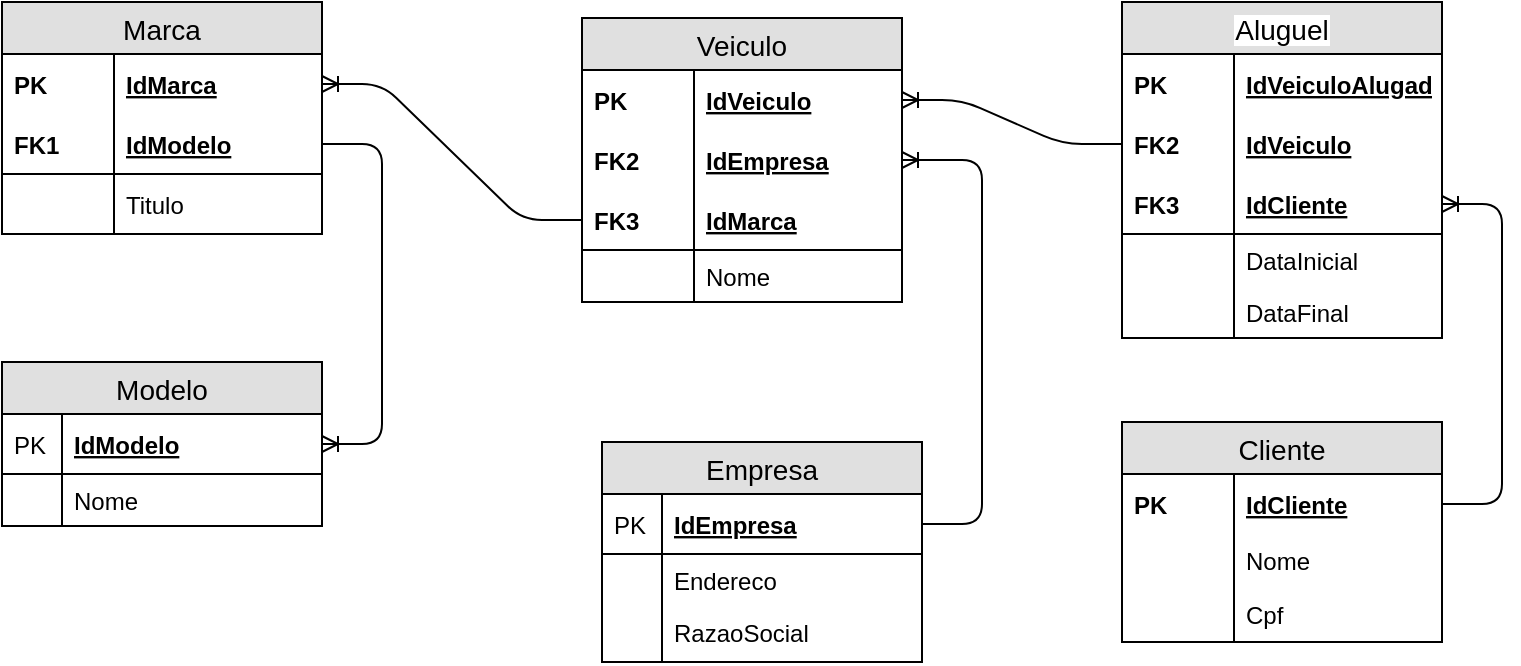 <mxfile version="12.5.8" type="device"><diagram id="Kd_MjsEYPKWGzM3O80LG" name="Page-1"><mxGraphModel dx="1221" dy="682" grid="1" gridSize="10" guides="1" tooltips="1" connect="0" arrows="1" fold="1" page="1" pageScale="1" pageWidth="827" pageHeight="1169" math="0" shadow="0"><root><mxCell id="0"/><mxCell id="1" parent="0"/><mxCell id="nDTaeqGDhioqZzAt_xb9-1" value="Empresa" style="swimlane;fontStyle=0;childLayout=stackLayout;horizontal=1;startSize=26;fillColor=#e0e0e0;horizontalStack=0;resizeParent=1;resizeParentMax=0;resizeLast=0;collapsible=1;marginBottom=0;swimlaneFillColor=#ffffff;align=center;fontSize=14;" vertex="1" parent="1"><mxGeometry x="360" y="260" width="160" height="110" as="geometry"><mxRectangle x="20" y="20" width="90" height="26" as="alternateBounds"/></mxGeometry></mxCell><mxCell id="nDTaeqGDhioqZzAt_xb9-2" value="IdEmpresa" style="shape=partialRectangle;top=0;left=0;right=0;bottom=1;align=left;verticalAlign=middle;fillColor=none;spacingLeft=34;spacingRight=4;overflow=hidden;rotatable=0;points=[[0,0.5],[1,0.5]];portConstraint=eastwest;dropTarget=0;fontStyle=5;fontSize=12;" vertex="1" parent="nDTaeqGDhioqZzAt_xb9-1"><mxGeometry y="26" width="160" height="30" as="geometry"/></mxCell><mxCell id="nDTaeqGDhioqZzAt_xb9-3" value="PK" style="shape=partialRectangle;top=0;left=0;bottom=0;fillColor=none;align=left;verticalAlign=middle;spacingLeft=4;spacingRight=4;overflow=hidden;rotatable=0;points=[];portConstraint=eastwest;part=1;fontSize=12;" vertex="1" connectable="0" parent="nDTaeqGDhioqZzAt_xb9-2"><mxGeometry width="30" height="30" as="geometry"/></mxCell><mxCell id="nDTaeqGDhioqZzAt_xb9-4" value="Endereco" style="shape=partialRectangle;top=0;left=0;right=0;bottom=0;align=left;verticalAlign=top;fillColor=none;spacingLeft=34;spacingRight=4;overflow=hidden;rotatable=0;points=[[0,0.5],[1,0.5]];portConstraint=eastwest;dropTarget=0;fontSize=12;" vertex="1" parent="nDTaeqGDhioqZzAt_xb9-1"><mxGeometry y="56" width="160" height="26" as="geometry"/></mxCell><mxCell id="nDTaeqGDhioqZzAt_xb9-5" value="" style="shape=partialRectangle;top=0;left=0;bottom=0;fillColor=none;align=left;verticalAlign=top;spacingLeft=4;spacingRight=4;overflow=hidden;rotatable=0;points=[];portConstraint=eastwest;part=1;fontSize=12;" vertex="1" connectable="0" parent="nDTaeqGDhioqZzAt_xb9-4"><mxGeometry width="30" height="26" as="geometry"/></mxCell><mxCell id="nDTaeqGDhioqZzAt_xb9-6" value="RazaoSocial" style="shape=partialRectangle;top=0;left=0;right=0;bottom=0;align=left;verticalAlign=top;fillColor=none;spacingLeft=34;spacingRight=4;overflow=hidden;rotatable=0;points=[[0,0.5],[1,0.5]];portConstraint=eastwest;dropTarget=0;fontSize=12;" vertex="1" parent="nDTaeqGDhioqZzAt_xb9-1"><mxGeometry y="82" width="160" height="26" as="geometry"/></mxCell><mxCell id="nDTaeqGDhioqZzAt_xb9-7" value="" style="shape=partialRectangle;top=0;left=0;bottom=0;fillColor=none;align=left;verticalAlign=top;spacingLeft=4;spacingRight=4;overflow=hidden;rotatable=0;points=[];portConstraint=eastwest;part=1;fontSize=12;" vertex="1" connectable="0" parent="nDTaeqGDhioqZzAt_xb9-6"><mxGeometry width="30" height="26" as="geometry"/></mxCell><mxCell id="nDTaeqGDhioqZzAt_xb9-8" value="" style="shape=partialRectangle;top=0;left=0;right=0;bottom=0;align=left;verticalAlign=top;fillColor=none;spacingLeft=34;spacingRight=4;overflow=hidden;rotatable=0;points=[[0,0.5],[1,0.5]];portConstraint=eastwest;dropTarget=0;fontSize=12;" vertex="1" parent="nDTaeqGDhioqZzAt_xb9-1"><mxGeometry y="108" width="160" height="2" as="geometry"/></mxCell><mxCell id="nDTaeqGDhioqZzAt_xb9-9" value="" style="shape=partialRectangle;top=0;left=0;bottom=0;fillColor=none;align=left;verticalAlign=top;spacingLeft=4;spacingRight=4;overflow=hidden;rotatable=0;points=[];portConstraint=eastwest;part=1;fontSize=12;" vertex="1" connectable="0" parent="nDTaeqGDhioqZzAt_xb9-8"><mxGeometry width="30" height="2" as="geometry"/></mxCell><mxCell id="nDTaeqGDhioqZzAt_xb9-10" value="" style="shape=partialRectangle;top=0;left=0;right=0;bottom=0;align=left;verticalAlign=top;fillColor=none;spacingLeft=34;spacingRight=4;overflow=hidden;rotatable=0;points=[[0,0.5],[1,0.5]];portConstraint=eastwest;dropTarget=0;fontSize=12;" vertex="1" parent="nDTaeqGDhioqZzAt_xb9-1"><mxGeometry y="110" width="160" as="geometry"/></mxCell><mxCell id="nDTaeqGDhioqZzAt_xb9-11" value="" style="shape=partialRectangle;top=0;left=0;bottom=0;fillColor=none;align=left;verticalAlign=top;spacingLeft=4;spacingRight=4;overflow=hidden;rotatable=0;points=[];portConstraint=eastwest;part=1;fontSize=12;" vertex="1" connectable="0" parent="nDTaeqGDhioqZzAt_xb9-10"><mxGeometry width="30" as="geometry"/></mxCell><mxCell id="nDTaeqGDhioqZzAt_xb9-34" value="Modelo" style="swimlane;fontStyle=0;childLayout=stackLayout;horizontal=1;startSize=26;fillColor=#e0e0e0;horizontalStack=0;resizeParent=1;resizeParentMax=0;resizeLast=0;collapsible=1;marginBottom=0;swimlaneFillColor=#ffffff;align=center;fontSize=14;" vertex="1" parent="1"><mxGeometry x="60" y="220" width="160" height="82" as="geometry"/></mxCell><mxCell id="nDTaeqGDhioqZzAt_xb9-35" value="IdModelo" style="shape=partialRectangle;top=0;left=0;right=0;bottom=1;align=left;verticalAlign=middle;fillColor=none;spacingLeft=34;spacingRight=4;overflow=hidden;rotatable=0;points=[[0,0.5],[1,0.5]];portConstraint=eastwest;dropTarget=0;fontStyle=5;fontSize=12;" vertex="1" parent="nDTaeqGDhioqZzAt_xb9-34"><mxGeometry y="26" width="160" height="30" as="geometry"/></mxCell><mxCell id="nDTaeqGDhioqZzAt_xb9-36" value="PK" style="shape=partialRectangle;top=0;left=0;bottom=0;fillColor=none;align=left;verticalAlign=middle;spacingLeft=4;spacingRight=4;overflow=hidden;rotatable=0;points=[];portConstraint=eastwest;part=1;fontSize=12;" vertex="1" connectable="0" parent="nDTaeqGDhioqZzAt_xb9-35"><mxGeometry width="30" height="30" as="geometry"/></mxCell><mxCell id="nDTaeqGDhioqZzAt_xb9-37" value="Nome" style="shape=partialRectangle;top=0;left=0;right=0;bottom=0;align=left;verticalAlign=top;fillColor=none;spacingLeft=34;spacingRight=4;overflow=hidden;rotatable=0;points=[[0,0.5],[1,0.5]];portConstraint=eastwest;dropTarget=0;fontSize=12;" vertex="1" parent="nDTaeqGDhioqZzAt_xb9-34"><mxGeometry y="56" width="160" height="26" as="geometry"/></mxCell><mxCell id="nDTaeqGDhioqZzAt_xb9-38" value="" style="shape=partialRectangle;top=0;left=0;bottom=0;fillColor=none;align=left;verticalAlign=top;spacingLeft=4;spacingRight=4;overflow=hidden;rotatable=0;points=[];portConstraint=eastwest;part=1;fontSize=12;" vertex="1" connectable="0" parent="nDTaeqGDhioqZzAt_xb9-37"><mxGeometry width="30" height="26" as="geometry"/></mxCell><mxCell id="nDTaeqGDhioqZzAt_xb9-63" value="Veiculo" style="swimlane;fontStyle=0;childLayout=stackLayout;horizontal=1;startSize=26;fillColor=#e0e0e0;horizontalStack=0;resizeParent=1;resizeParentMax=0;resizeLast=0;collapsible=1;marginBottom=0;swimlaneFillColor=#ffffff;align=center;fontSize=14;" vertex="1" parent="1"><mxGeometry x="350" y="48" width="160" height="142" as="geometry"/></mxCell><mxCell id="nDTaeqGDhioqZzAt_xb9-64" value="IdVeiculo" style="shape=partialRectangle;top=0;left=0;right=0;bottom=0;align=left;verticalAlign=middle;fillColor=none;spacingLeft=60;spacingRight=4;overflow=hidden;rotatable=0;points=[[0,0.5],[1,0.5]];portConstraint=eastwest;dropTarget=0;fontStyle=5;fontSize=12;" vertex="1" parent="nDTaeqGDhioqZzAt_xb9-63"><mxGeometry y="26" width="160" height="30" as="geometry"/></mxCell><mxCell id="nDTaeqGDhioqZzAt_xb9-65" value="PK" style="shape=partialRectangle;fontStyle=1;top=0;left=0;bottom=0;fillColor=none;align=left;verticalAlign=middle;spacingLeft=4;spacingRight=4;overflow=hidden;rotatable=0;points=[];portConstraint=eastwest;part=1;fontSize=12;" vertex="1" connectable="0" parent="nDTaeqGDhioqZzAt_xb9-64"><mxGeometry width="56" height="30" as="geometry"/></mxCell><mxCell id="nDTaeqGDhioqZzAt_xb9-183" value="IdEmpresa" style="shape=partialRectangle;top=0;left=0;right=0;bottom=0;align=left;verticalAlign=middle;fillColor=none;spacingLeft=60;spacingRight=4;overflow=hidden;rotatable=0;points=[[0,0.5],[1,0.5]];portConstraint=eastwest;dropTarget=0;fontStyle=5;fontSize=12;" vertex="1" parent="nDTaeqGDhioqZzAt_xb9-63"><mxGeometry y="56" width="160" height="30" as="geometry"/></mxCell><mxCell id="nDTaeqGDhioqZzAt_xb9-184" value="FK2" style="shape=partialRectangle;fontStyle=1;top=0;left=0;bottom=0;fillColor=none;align=left;verticalAlign=middle;spacingLeft=4;spacingRight=4;overflow=hidden;rotatable=0;points=[];portConstraint=eastwest;part=1;fontSize=12;" vertex="1" connectable="0" parent="nDTaeqGDhioqZzAt_xb9-183"><mxGeometry width="56" height="30" as="geometry"/></mxCell><mxCell id="nDTaeqGDhioqZzAt_xb9-66" value="IdMarca" style="shape=partialRectangle;top=0;left=0;right=0;bottom=1;align=left;verticalAlign=middle;fillColor=none;spacingLeft=60;spacingRight=4;overflow=hidden;rotatable=0;points=[[0,0.5],[1,0.5]];portConstraint=eastwest;dropTarget=0;fontStyle=5;fontSize=12;" vertex="1" parent="nDTaeqGDhioqZzAt_xb9-63"><mxGeometry y="86" width="160" height="30" as="geometry"/></mxCell><mxCell id="nDTaeqGDhioqZzAt_xb9-67" value="FK3" style="shape=partialRectangle;fontStyle=1;top=0;left=0;bottom=0;fillColor=none;align=left;verticalAlign=middle;spacingLeft=4;spacingRight=4;overflow=hidden;rotatable=0;points=[];portConstraint=eastwest;part=1;fontSize=12;" vertex="1" connectable="0" parent="nDTaeqGDhioqZzAt_xb9-66"><mxGeometry width="56" height="30" as="geometry"/></mxCell><mxCell id="nDTaeqGDhioqZzAt_xb9-68" value="Nome" style="shape=partialRectangle;top=0;left=0;right=0;bottom=0;align=left;verticalAlign=top;fillColor=none;spacingLeft=60;spacingRight=4;overflow=hidden;rotatable=0;points=[[0,0.5],[1,0.5]];portConstraint=eastwest;dropTarget=0;fontSize=12;" vertex="1" parent="nDTaeqGDhioqZzAt_xb9-63"><mxGeometry y="116" width="160" height="26" as="geometry"/></mxCell><mxCell id="nDTaeqGDhioqZzAt_xb9-69" value="" style="shape=partialRectangle;top=0;left=0;bottom=0;fillColor=none;align=left;verticalAlign=top;spacingLeft=4;spacingRight=4;overflow=hidden;rotatable=0;points=[];portConstraint=eastwest;part=1;fontSize=12;" vertex="1" connectable="0" parent="nDTaeqGDhioqZzAt_xb9-68"><mxGeometry width="56" height="26" as="geometry"/></mxCell><mxCell id="nDTaeqGDhioqZzAt_xb9-105" value="Marca" style="swimlane;fontStyle=0;childLayout=stackLayout;horizontal=1;startSize=26;fillColor=#e0e0e0;horizontalStack=0;resizeParent=1;resizeParentMax=0;resizeLast=0;collapsible=1;marginBottom=0;swimlaneFillColor=#ffffff;align=center;fontSize=14;" vertex="1" parent="1"><mxGeometry x="60" y="40" width="160" height="116" as="geometry"/></mxCell><mxCell id="nDTaeqGDhioqZzAt_xb9-106" value="IdMarca" style="shape=partialRectangle;top=0;left=0;right=0;bottom=0;align=left;verticalAlign=middle;fillColor=none;spacingLeft=60;spacingRight=4;overflow=hidden;rotatable=0;points=[[0,0.5],[1,0.5]];portConstraint=eastwest;dropTarget=0;fontStyle=5;fontSize=12;" vertex="1" parent="nDTaeqGDhioqZzAt_xb9-105"><mxGeometry y="26" width="160" height="30" as="geometry"/></mxCell><mxCell id="nDTaeqGDhioqZzAt_xb9-107" value="PK" style="shape=partialRectangle;fontStyle=1;top=0;left=0;bottom=0;fillColor=none;align=left;verticalAlign=middle;spacingLeft=4;spacingRight=4;overflow=hidden;rotatable=0;points=[];portConstraint=eastwest;part=1;fontSize=12;" vertex="1" connectable="0" parent="nDTaeqGDhioqZzAt_xb9-106"><mxGeometry width="56" height="30" as="geometry"/></mxCell><mxCell id="nDTaeqGDhioqZzAt_xb9-108" value="IdModelo" style="shape=partialRectangle;top=0;left=0;right=0;bottom=1;align=left;verticalAlign=middle;fillColor=none;spacingLeft=60;spacingRight=4;overflow=hidden;rotatable=0;points=[[0,0.5],[1,0.5]];portConstraint=eastwest;dropTarget=0;fontStyle=5;fontSize=12;" vertex="1" parent="nDTaeqGDhioqZzAt_xb9-105"><mxGeometry y="56" width="160" height="30" as="geometry"/></mxCell><mxCell id="nDTaeqGDhioqZzAt_xb9-109" value="FK1" style="shape=partialRectangle;fontStyle=1;top=0;left=0;bottom=0;fillColor=none;align=left;verticalAlign=middle;spacingLeft=4;spacingRight=4;overflow=hidden;rotatable=0;points=[];portConstraint=eastwest;part=1;fontSize=12;" vertex="1" connectable="0" parent="nDTaeqGDhioqZzAt_xb9-108"><mxGeometry width="56" height="30" as="geometry"/></mxCell><mxCell id="nDTaeqGDhioqZzAt_xb9-143" value="Titulo" style="shape=partialRectangle;top=0;left=0;right=0;bottom=1;align=left;verticalAlign=middle;fillColor=none;spacingLeft=60;spacingRight=4;overflow=hidden;rotatable=0;points=[[0,0.5],[1,0.5]];portConstraint=eastwest;dropTarget=0;fontStyle=0;fontSize=12;" vertex="1" parent="nDTaeqGDhioqZzAt_xb9-105"><mxGeometry y="86" width="160" height="30" as="geometry"/></mxCell><mxCell id="nDTaeqGDhioqZzAt_xb9-144" value="" style="shape=partialRectangle;fontStyle=1;top=0;left=0;bottom=0;fillColor=none;align=left;verticalAlign=middle;spacingLeft=4;spacingRight=4;overflow=hidden;rotatable=0;points=[];portConstraint=eastwest;part=1;fontSize=12;" vertex="1" connectable="0" parent="nDTaeqGDhioqZzAt_xb9-143"><mxGeometry width="56" height="30" as="geometry"/></mxCell><mxCell id="nDTaeqGDhioqZzAt_xb9-120" value="Cliente" style="swimlane;fontStyle=0;childLayout=stackLayout;horizontal=1;startSize=26;fillColor=#e0e0e0;horizontalStack=0;resizeParent=1;resizeParentMax=0;resizeLast=0;collapsible=1;marginBottom=0;swimlaneFillColor=#ffffff;align=center;fontSize=14;" vertex="1" parent="1"><mxGeometry x="620" y="250" width="160" height="110" as="geometry"/></mxCell><mxCell id="nDTaeqGDhioqZzAt_xb9-121" value="IdCliente" style="shape=partialRectangle;top=0;left=0;right=0;bottom=0;align=left;verticalAlign=middle;fillColor=none;spacingLeft=60;spacingRight=4;overflow=hidden;rotatable=0;points=[[0,0.5],[1,0.5]];portConstraint=eastwest;dropTarget=0;fontStyle=5;fontSize=12;" vertex="1" parent="nDTaeqGDhioqZzAt_xb9-120"><mxGeometry y="26" width="160" height="30" as="geometry"/></mxCell><mxCell id="nDTaeqGDhioqZzAt_xb9-122" value="PK" style="shape=partialRectangle;fontStyle=1;top=0;left=0;bottom=0;fillColor=none;align=left;verticalAlign=middle;spacingLeft=4;spacingRight=4;overflow=hidden;rotatable=0;points=[];portConstraint=eastwest;part=1;fontSize=12;" vertex="1" connectable="0" parent="nDTaeqGDhioqZzAt_xb9-121"><mxGeometry width="56" height="30" as="geometry"/></mxCell><mxCell id="nDTaeqGDhioqZzAt_xb9-125" value="Nome" style="shape=partialRectangle;top=0;left=0;right=0;bottom=0;align=left;verticalAlign=top;fillColor=none;spacingLeft=60;spacingRight=4;overflow=hidden;rotatable=0;points=[[0,0.5],[1,0.5]];portConstraint=eastwest;dropTarget=0;fontSize=12;" vertex="1" parent="nDTaeqGDhioqZzAt_xb9-120"><mxGeometry y="56" width="160" height="27" as="geometry"/></mxCell><mxCell id="nDTaeqGDhioqZzAt_xb9-126" value="" style="shape=partialRectangle;top=0;left=0;bottom=0;fillColor=none;align=left;verticalAlign=top;spacingLeft=4;spacingRight=4;overflow=hidden;rotatable=0;points=[];portConstraint=eastwest;part=1;fontSize=12;" vertex="1" connectable="0" parent="nDTaeqGDhioqZzAt_xb9-125"><mxGeometry width="56" height="26" as="geometry"/></mxCell><mxCell id="nDTaeqGDhioqZzAt_xb9-131" value="Cpf" style="shape=partialRectangle;top=0;left=0;right=0;bottom=0;align=left;verticalAlign=top;fillColor=none;spacingLeft=60;spacingRight=4;overflow=hidden;rotatable=0;points=[[0,0.5],[1,0.5]];portConstraint=eastwest;dropTarget=0;fontSize=12;" vertex="1" parent="nDTaeqGDhioqZzAt_xb9-120"><mxGeometry y="83" width="160" height="27" as="geometry"/></mxCell><mxCell id="nDTaeqGDhioqZzAt_xb9-132" value="" style="shape=partialRectangle;top=0;left=0;bottom=0;fillColor=none;align=left;verticalAlign=top;spacingLeft=4;spacingRight=4;overflow=hidden;rotatable=0;points=[];portConstraint=eastwest;part=1;fontSize=12;" vertex="1" connectable="0" parent="nDTaeqGDhioqZzAt_xb9-131"><mxGeometry width="56" height="26" as="geometry"/></mxCell><mxCell id="nDTaeqGDhioqZzAt_xb9-162" value="Aluguel" style="swimlane;fontStyle=0;childLayout=stackLayout;horizontal=1;startSize=26;fillColor=#e0e0e0;horizontalStack=0;resizeParent=1;resizeParentMax=0;resizeLast=0;collapsible=1;marginBottom=0;swimlaneFillColor=#ffffff;align=center;fontSize=14;labelBackgroundColor=#ffffff;" vertex="1" parent="1"><mxGeometry x="620" y="40" width="160" height="168" as="geometry"/></mxCell><mxCell id="nDTaeqGDhioqZzAt_xb9-163" value="IdVeiculoAlugado" style="shape=partialRectangle;top=0;left=0;right=0;bottom=0;align=left;verticalAlign=middle;fillColor=none;spacingLeft=60;spacingRight=4;overflow=hidden;rotatable=0;points=[[0,0.5],[1,0.5]];portConstraint=eastwest;dropTarget=0;fontStyle=5;fontSize=12;" vertex="1" parent="nDTaeqGDhioqZzAt_xb9-162"><mxGeometry y="26" width="160" height="30" as="geometry"/></mxCell><mxCell id="nDTaeqGDhioqZzAt_xb9-164" value="PK" style="shape=partialRectangle;fontStyle=1;top=0;left=0;bottom=0;fillColor=none;align=left;verticalAlign=middle;spacingLeft=4;spacingRight=4;overflow=hidden;rotatable=0;points=[];portConstraint=eastwest;part=1;fontSize=12;" vertex="1" connectable="0" parent="nDTaeqGDhioqZzAt_xb9-163"><mxGeometry width="56" height="30" as="geometry"/></mxCell><mxCell id="nDTaeqGDhioqZzAt_xb9-178" value="IdVeiculo" style="shape=partialRectangle;top=0;left=0;right=0;bottom=0;align=left;verticalAlign=middle;fillColor=none;spacingLeft=60;spacingRight=4;overflow=hidden;rotatable=0;points=[[0,0.5],[1,0.5]];portConstraint=eastwest;dropTarget=0;fontStyle=5;fontSize=12;" vertex="1" parent="nDTaeqGDhioqZzAt_xb9-162"><mxGeometry y="56" width="160" height="30" as="geometry"/></mxCell><mxCell id="nDTaeqGDhioqZzAt_xb9-179" value="FK2" style="shape=partialRectangle;fontStyle=1;top=0;left=0;bottom=0;fillColor=none;align=left;verticalAlign=middle;spacingLeft=4;spacingRight=4;overflow=hidden;rotatable=0;points=[];portConstraint=eastwest;part=1;fontSize=12;" vertex="1" connectable="0" parent="nDTaeqGDhioqZzAt_xb9-178"><mxGeometry width="56" height="30" as="geometry"/></mxCell><mxCell id="nDTaeqGDhioqZzAt_xb9-165" value="IdCliente" style="shape=partialRectangle;top=0;left=0;right=0;bottom=1;align=left;verticalAlign=middle;fillColor=none;spacingLeft=60;spacingRight=4;overflow=hidden;rotatable=0;points=[[0,0.5],[1,0.5]];portConstraint=eastwest;dropTarget=0;fontStyle=5;fontSize=12;" vertex="1" parent="nDTaeqGDhioqZzAt_xb9-162"><mxGeometry y="86" width="160" height="30" as="geometry"/></mxCell><mxCell id="nDTaeqGDhioqZzAt_xb9-166" value="FK3" style="shape=partialRectangle;fontStyle=1;top=0;left=0;bottom=0;fillColor=none;align=left;verticalAlign=middle;spacingLeft=4;spacingRight=4;overflow=hidden;rotatable=0;points=[];portConstraint=eastwest;part=1;fontSize=12;" vertex="1" connectable="0" parent="nDTaeqGDhioqZzAt_xb9-165"><mxGeometry width="56" height="30" as="geometry"/></mxCell><mxCell id="nDTaeqGDhioqZzAt_xb9-167" value="DataInicial" style="shape=partialRectangle;top=0;left=0;right=0;bottom=0;align=left;verticalAlign=top;fillColor=none;spacingLeft=60;spacingRight=4;overflow=hidden;rotatable=0;points=[[0,0.5],[1,0.5]];portConstraint=eastwest;dropTarget=0;fontSize=12;" vertex="1" parent="nDTaeqGDhioqZzAt_xb9-162"><mxGeometry y="116" width="160" height="26" as="geometry"/></mxCell><mxCell id="nDTaeqGDhioqZzAt_xb9-168" value="" style="shape=partialRectangle;top=0;left=0;bottom=0;fillColor=none;align=left;verticalAlign=top;spacingLeft=4;spacingRight=4;overflow=hidden;rotatable=0;points=[];portConstraint=eastwest;part=1;fontSize=12;" vertex="1" connectable="0" parent="nDTaeqGDhioqZzAt_xb9-167"><mxGeometry width="56" height="26" as="geometry"/></mxCell><mxCell id="nDTaeqGDhioqZzAt_xb9-173" value="DataFinal" style="shape=partialRectangle;top=0;left=0;right=0;bottom=0;align=left;verticalAlign=top;fillColor=none;spacingLeft=60;spacingRight=4;overflow=hidden;rotatable=0;points=[[0,0.5],[1,0.5]];portConstraint=eastwest;dropTarget=0;fontSize=12;" vertex="1" parent="nDTaeqGDhioqZzAt_xb9-162"><mxGeometry y="142" width="160" height="26" as="geometry"/></mxCell><mxCell id="nDTaeqGDhioqZzAt_xb9-174" value="" style="shape=partialRectangle;top=0;left=0;bottom=0;fillColor=none;align=left;verticalAlign=top;spacingLeft=4;spacingRight=4;overflow=hidden;rotatable=0;points=[];portConstraint=eastwest;part=1;fontSize=12;" vertex="1" connectable="0" parent="nDTaeqGDhioqZzAt_xb9-173"><mxGeometry width="56" height="26" as="geometry"/></mxCell><mxCell id="nDTaeqGDhioqZzAt_xb9-176" value="" style="edgeStyle=entityRelationEdgeStyle;fontSize=12;html=1;endArrow=ERoneToMany;" edge="1" parent="1" source="nDTaeqGDhioqZzAt_xb9-2" target="nDTaeqGDhioqZzAt_xb9-183"><mxGeometry width="100" height="100" relative="1" as="geometry"><mxPoint x="260" y="80" as="sourcePoint"/><mxPoint x="360" y="-20" as="targetPoint"/></mxGeometry></mxCell><mxCell id="nDTaeqGDhioqZzAt_xb9-177" value="" style="edgeStyle=entityRelationEdgeStyle;fontSize=12;html=1;endArrow=ERoneToMany;" edge="1" parent="1" source="nDTaeqGDhioqZzAt_xb9-121" target="nDTaeqGDhioqZzAt_xb9-165"><mxGeometry width="100" height="100" relative="1" as="geometry"><mxPoint x="310" y="360" as="sourcePoint"/><mxPoint x="300" y="480" as="targetPoint"/></mxGeometry></mxCell><mxCell id="nDTaeqGDhioqZzAt_xb9-186" value="" style="edgeStyle=entityRelationEdgeStyle;fontSize=12;html=1;endArrow=ERoneToMany;" edge="1" parent="1" source="nDTaeqGDhioqZzAt_xb9-108" target="nDTaeqGDhioqZzAt_xb9-35"><mxGeometry width="100" height="100" relative="1" as="geometry"><mxPoint x="320" y="360" as="sourcePoint"/><mxPoint x="320" y="590" as="targetPoint"/></mxGeometry></mxCell><mxCell id="nDTaeqGDhioqZzAt_xb9-187" value="" style="edgeStyle=entityRelationEdgeStyle;fontSize=12;html=1;endArrow=ERoneToMany;" edge="1" parent="1" source="nDTaeqGDhioqZzAt_xb9-66" target="nDTaeqGDhioqZzAt_xb9-106"><mxGeometry width="100" height="100" relative="1" as="geometry"><mxPoint x="380" y="300" as="sourcePoint"/><mxPoint x="330" y="360" as="targetPoint"/></mxGeometry></mxCell><mxCell id="nDTaeqGDhioqZzAt_xb9-188" value="" style="edgeStyle=entityRelationEdgeStyle;fontSize=12;html=1;endArrow=ERoneToMany;" edge="1" parent="1" source="nDTaeqGDhioqZzAt_xb9-178" target="nDTaeqGDhioqZzAt_xb9-64"><mxGeometry width="100" height="100" relative="1" as="geometry"><mxPoint x="380" y="410" as="sourcePoint"/><mxPoint x="570" y="350" as="targetPoint"/></mxGeometry></mxCell></root></mxGraphModel></diagram></mxfile>